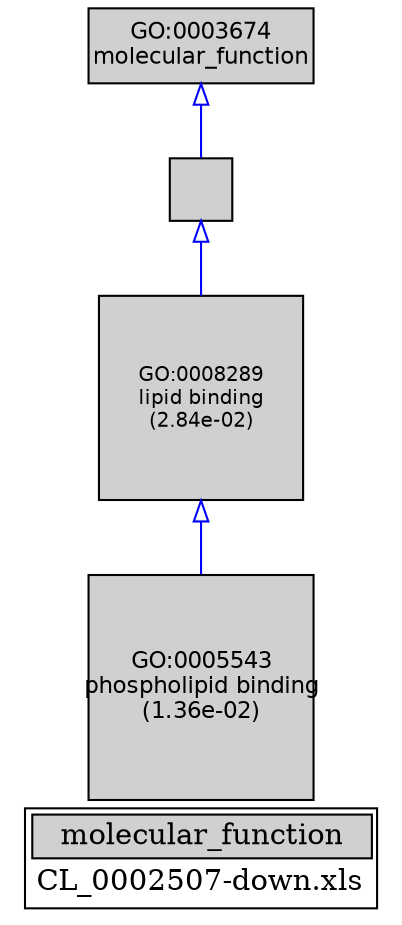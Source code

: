 digraph "molecular_function" {
graph [ bgcolor = "#FFFFFF", label = <<TABLE COLOR="black" BGCOLOR="white"><TR><TD COLSPAN="2" BGCOLOR="#D0D0D0"><FONT COLOR="black">molecular_function</FONT></TD></TR><TR><TD BORDER="0">CL_0002507-down.xls</TD></TR></TABLE>> ];
node [ fontname = "Helvetica" ];

subgraph "nodes" {

node [ style = "filled", fixedsize = "true", width = 1, shape = "box", fontsize = 9, fillcolor = "#D0D0D0", fontcolor = "black", color = "black" ];

"GO:0005543" [ URL = "#GO:0005543", label = <<TABLE BORDER="0"><TR><TD>GO:0005543<BR/>phospholipid binding<BR/>(1.36e-02)</TD></TR></TABLE>>, width = 1.5, shape = "box", fontsize = 10.8, height = 1.5 ];
"GO:0008289" [ URL = "#GO:0008289", label = <<TABLE BORDER="0"><TR><TD>GO:0008289<BR/>lipid binding<BR/>(2.84e-02)</TD></TR></TABLE>>, width = 1.36595441813, shape = "box", fontsize = 9.83487181055, height = 1.36595441813 ];
"GO:0003674" [ URL = "#GO:0003674", label = <<TABLE BORDER="0"><TR><TD>GO:0003674<BR/>molecular_function</TD></TR></TABLE>>, width = 1.5, shape = "box", fontsize = 10.8 ];
"GO:0005488" [ URL = "#GO:0005488", label = "", width = 0.419249172658, shape = "box", height = 0.419249172658 ];
}
subgraph "edges" {


edge [ dir = "back", weight = 1 ];
subgraph "regulates" {


edge [ color = "cyan", arrowtail = "none" ];
subgraph "positive" {


edge [ color = "green", arrowtail = "vee" ];
}
subgraph "negative" {


edge [ color = "red", arrowtail = "tee" ];
}
}
subgraph "part_of" {


edge [ color = "purple", arrowtail = "diamond", weight = 2.5 ];
}
subgraph "is_a" {


edge [ color = "blue", arrowtail = "empty", weight = 5.0 ];
"GO:0003674" -> "GO:0005488";
"GO:0008289" -> "GO:0005543";
"GO:0005488" -> "GO:0008289";
}
}
}
